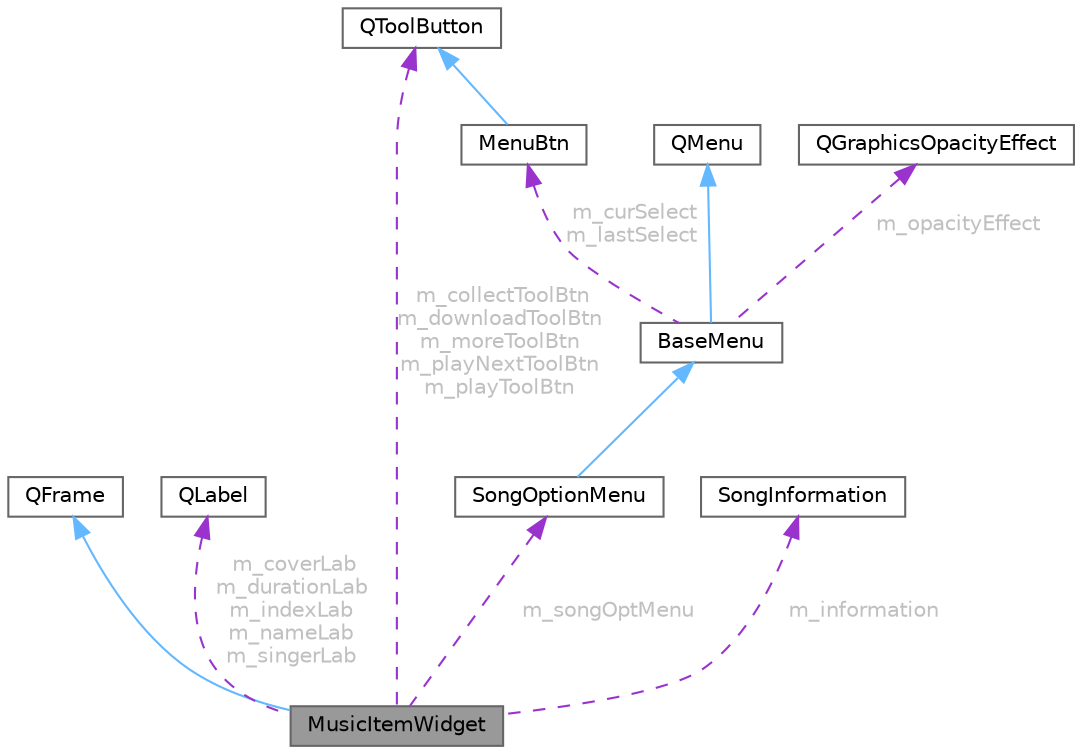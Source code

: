 digraph "MusicItemWidget"
{
 // LATEX_PDF_SIZE
  bgcolor="transparent";
  edge [fontname=Helvetica,fontsize=10,labelfontname=Helvetica,labelfontsize=10];
  node [fontname=Helvetica,fontsize=10,shape=box,height=0.2,width=0.4];
  Node1 [id="Node000001",label="MusicItemWidget",height=0.2,width=0.4,color="gray40", fillcolor="grey60", style="filled", fontcolor="black",tooltip="音乐条目控件类，支持涟漪效果、菜单操作和播放状态"];
  Node2 -> Node1 [id="edge1_Node000001_Node000002",dir="back",color="steelblue1",style="solid",tooltip=" "];
  Node2 [id="Node000002",label="QFrame",height=0.2,width=0.4,color="gray40", fillcolor="white", style="filled",tooltip=" "];
  Node3 -> Node1 [id="edge2_Node000001_Node000003",dir="back",color="darkorchid3",style="dashed",tooltip=" ",label=" m_coverLab\nm_durationLab\nm_indexLab\nm_nameLab\nm_singerLab",fontcolor="grey" ];
  Node3 [id="Node000003",label="QLabel",height=0.2,width=0.4,color="gray40", fillcolor="white", style="filled",URL="$class_q_label.html",tooltip="标签控件类"];
  Node4 -> Node1 [id="edge3_Node000001_Node000004",dir="back",color="darkorchid3",style="dashed",tooltip=" ",label=" m_collectToolBtn\nm_downloadToolBtn\nm_moreToolBtn\nm_playNextToolBtn\nm_playToolBtn",fontcolor="grey" ];
  Node4 [id="Node000004",label="QToolButton",height=0.2,width=0.4,color="gray40", fillcolor="white", style="filled",URL="$class_q_tool_button.html",tooltip="工具按钮类"];
  Node5 -> Node1 [id="edge4_Node000001_Node000005",dir="back",color="darkorchid3",style="dashed",tooltip=" ",label=" m_songOptMenu",fontcolor="grey" ];
  Node5 [id="Node000005",label="SongOptionMenu",height=0.2,width=0.4,color="gray40", fillcolor="white", style="filled",URL="$class_song_option_menu.html",tooltip="歌曲操作选项菜单类，继承自 BaseMenu，提供播放、添加、删除等功能"];
  Node6 -> Node5 [id="edge5_Node000005_Node000006",dir="back",color="steelblue1",style="solid",tooltip=" "];
  Node6 [id="Node000006",label="BaseMenu",height=0.2,width=0.4,color="gray40", fillcolor="white", style="filled",URL="$class_base_menu.html",tooltip="菜单基类，继承自 QMenu，提供阴影、动画和悬停状态管理功能"];
  Node7 -> Node6 [id="edge6_Node000006_Node000007",dir="back",color="steelblue1",style="solid",tooltip=" "];
  Node7 [id="Node000007",label="QMenu",height=0.2,width=0.4,color="gray40", fillcolor="white", style="filled",tooltip=" "];
  Node8 -> Node6 [id="edge7_Node000006_Node000008",dir="back",color="darkorchid3",style="dashed",tooltip=" ",label=" m_curSelect\nm_lastSelect",fontcolor="grey" ];
  Node8 [id="Node000008",label="MenuBtn",height=0.2,width=0.4,color="gray40", fillcolor="white", style="filled",URL="$class_menu_btn.html",tooltip="自定义菜单按钮类，继承自 QToolButton，支持图标切换和事件过滤"];
  Node4 -> Node8 [id="edge8_Node000008_Node000004",dir="back",color="steelblue1",style="solid",tooltip=" "];
  Node9 -> Node6 [id="edge9_Node000006_Node000009",dir="back",color="darkorchid3",style="dashed",tooltip=" ",label=" m_opacityEffect",fontcolor="grey" ];
  Node9 [id="Node000009",label="QGraphicsOpacityEffect",height=0.2,width=0.4,color="gray40", fillcolor="white", style="filled",URL="$class_q_graphics_opacity_effect.html",tooltip="图形透明效果类"];
  Node10 -> Node1 [id="edge10_Node000001_Node000010",dir="back",color="darkorchid3",style="dashed",tooltip=" ",label=" m_information",fontcolor="grey" ];
  Node10 [id="Node000010",label="SongInformation",height=0.2,width=0.4,color="gray40", fillcolor="white", style="filled",URL="$struct_song_information.html",tooltip="存储音乐条目信息的结构体"];
}
